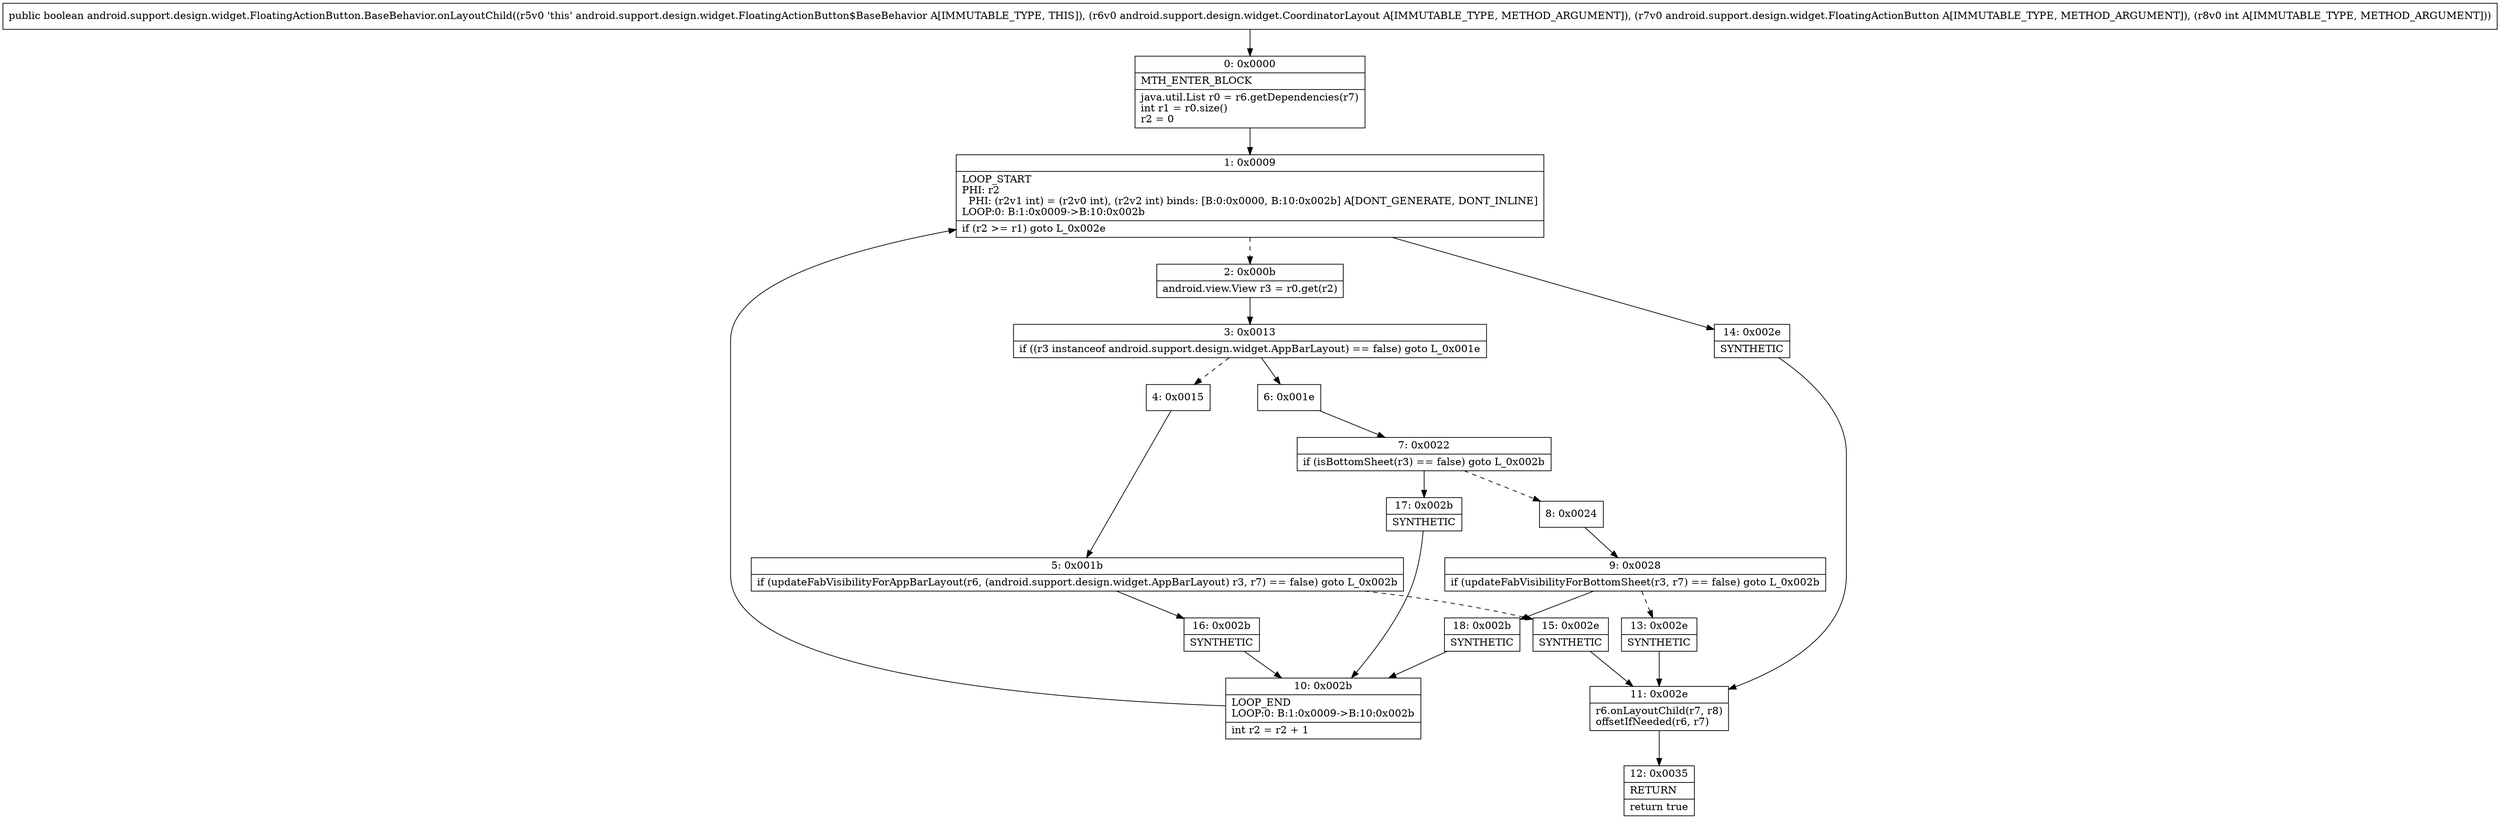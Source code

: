 digraph "CFG forandroid.support.design.widget.FloatingActionButton.BaseBehavior.onLayoutChild(Landroid\/support\/design\/widget\/CoordinatorLayout;Landroid\/support\/design\/widget\/FloatingActionButton;I)Z" {
Node_0 [shape=record,label="{0\:\ 0x0000|MTH_ENTER_BLOCK\l|java.util.List r0 = r6.getDependencies(r7)\lint r1 = r0.size()\lr2 = 0\l}"];
Node_1 [shape=record,label="{1\:\ 0x0009|LOOP_START\lPHI: r2 \l  PHI: (r2v1 int) = (r2v0 int), (r2v2 int) binds: [B:0:0x0000, B:10:0x002b] A[DONT_GENERATE, DONT_INLINE]\lLOOP:0: B:1:0x0009\-\>B:10:0x002b\l|if (r2 \>= r1) goto L_0x002e\l}"];
Node_2 [shape=record,label="{2\:\ 0x000b|android.view.View r3 = r0.get(r2)\l}"];
Node_3 [shape=record,label="{3\:\ 0x0013|if ((r3 instanceof android.support.design.widget.AppBarLayout) == false) goto L_0x001e\l}"];
Node_4 [shape=record,label="{4\:\ 0x0015}"];
Node_5 [shape=record,label="{5\:\ 0x001b|if (updateFabVisibilityForAppBarLayout(r6, (android.support.design.widget.AppBarLayout) r3, r7) == false) goto L_0x002b\l}"];
Node_6 [shape=record,label="{6\:\ 0x001e}"];
Node_7 [shape=record,label="{7\:\ 0x0022|if (isBottomSheet(r3) == false) goto L_0x002b\l}"];
Node_8 [shape=record,label="{8\:\ 0x0024}"];
Node_9 [shape=record,label="{9\:\ 0x0028|if (updateFabVisibilityForBottomSheet(r3, r7) == false) goto L_0x002b\l}"];
Node_10 [shape=record,label="{10\:\ 0x002b|LOOP_END\lLOOP:0: B:1:0x0009\-\>B:10:0x002b\l|int r2 = r2 + 1\l}"];
Node_11 [shape=record,label="{11\:\ 0x002e|r6.onLayoutChild(r7, r8)\loffsetIfNeeded(r6, r7)\l}"];
Node_12 [shape=record,label="{12\:\ 0x0035|RETURN\l|return true\l}"];
Node_13 [shape=record,label="{13\:\ 0x002e|SYNTHETIC\l}"];
Node_14 [shape=record,label="{14\:\ 0x002e|SYNTHETIC\l}"];
Node_15 [shape=record,label="{15\:\ 0x002e|SYNTHETIC\l}"];
Node_16 [shape=record,label="{16\:\ 0x002b|SYNTHETIC\l}"];
Node_17 [shape=record,label="{17\:\ 0x002b|SYNTHETIC\l}"];
Node_18 [shape=record,label="{18\:\ 0x002b|SYNTHETIC\l}"];
MethodNode[shape=record,label="{public boolean android.support.design.widget.FloatingActionButton.BaseBehavior.onLayoutChild((r5v0 'this' android.support.design.widget.FloatingActionButton$BaseBehavior A[IMMUTABLE_TYPE, THIS]), (r6v0 android.support.design.widget.CoordinatorLayout A[IMMUTABLE_TYPE, METHOD_ARGUMENT]), (r7v0 android.support.design.widget.FloatingActionButton A[IMMUTABLE_TYPE, METHOD_ARGUMENT]), (r8v0 int A[IMMUTABLE_TYPE, METHOD_ARGUMENT])) }"];
MethodNode -> Node_0;
Node_0 -> Node_1;
Node_1 -> Node_2[style=dashed];
Node_1 -> Node_14;
Node_2 -> Node_3;
Node_3 -> Node_4[style=dashed];
Node_3 -> Node_6;
Node_4 -> Node_5;
Node_5 -> Node_15[style=dashed];
Node_5 -> Node_16;
Node_6 -> Node_7;
Node_7 -> Node_8[style=dashed];
Node_7 -> Node_17;
Node_8 -> Node_9;
Node_9 -> Node_13[style=dashed];
Node_9 -> Node_18;
Node_10 -> Node_1;
Node_11 -> Node_12;
Node_13 -> Node_11;
Node_14 -> Node_11;
Node_15 -> Node_11;
Node_16 -> Node_10;
Node_17 -> Node_10;
Node_18 -> Node_10;
}

